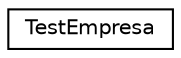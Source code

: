 digraph "Graphical Class Hierarchy"
{
 // INTERACTIVE_SVG=YES
 // LATEX_PDF_SIZE
  edge [fontname="Helvetica",fontsize="10",labelfontname="Helvetica",labelfontsize="10"];
  node [fontname="Helvetica",fontsize="10",shape=record];
  rankdir="LR";
  Node0 [label="TestEmpresa",height=0.2,width=0.4,color="black", fillcolor="white", style="filled",URL="$classTestEmpresa.html",tooltip=" "];
}
